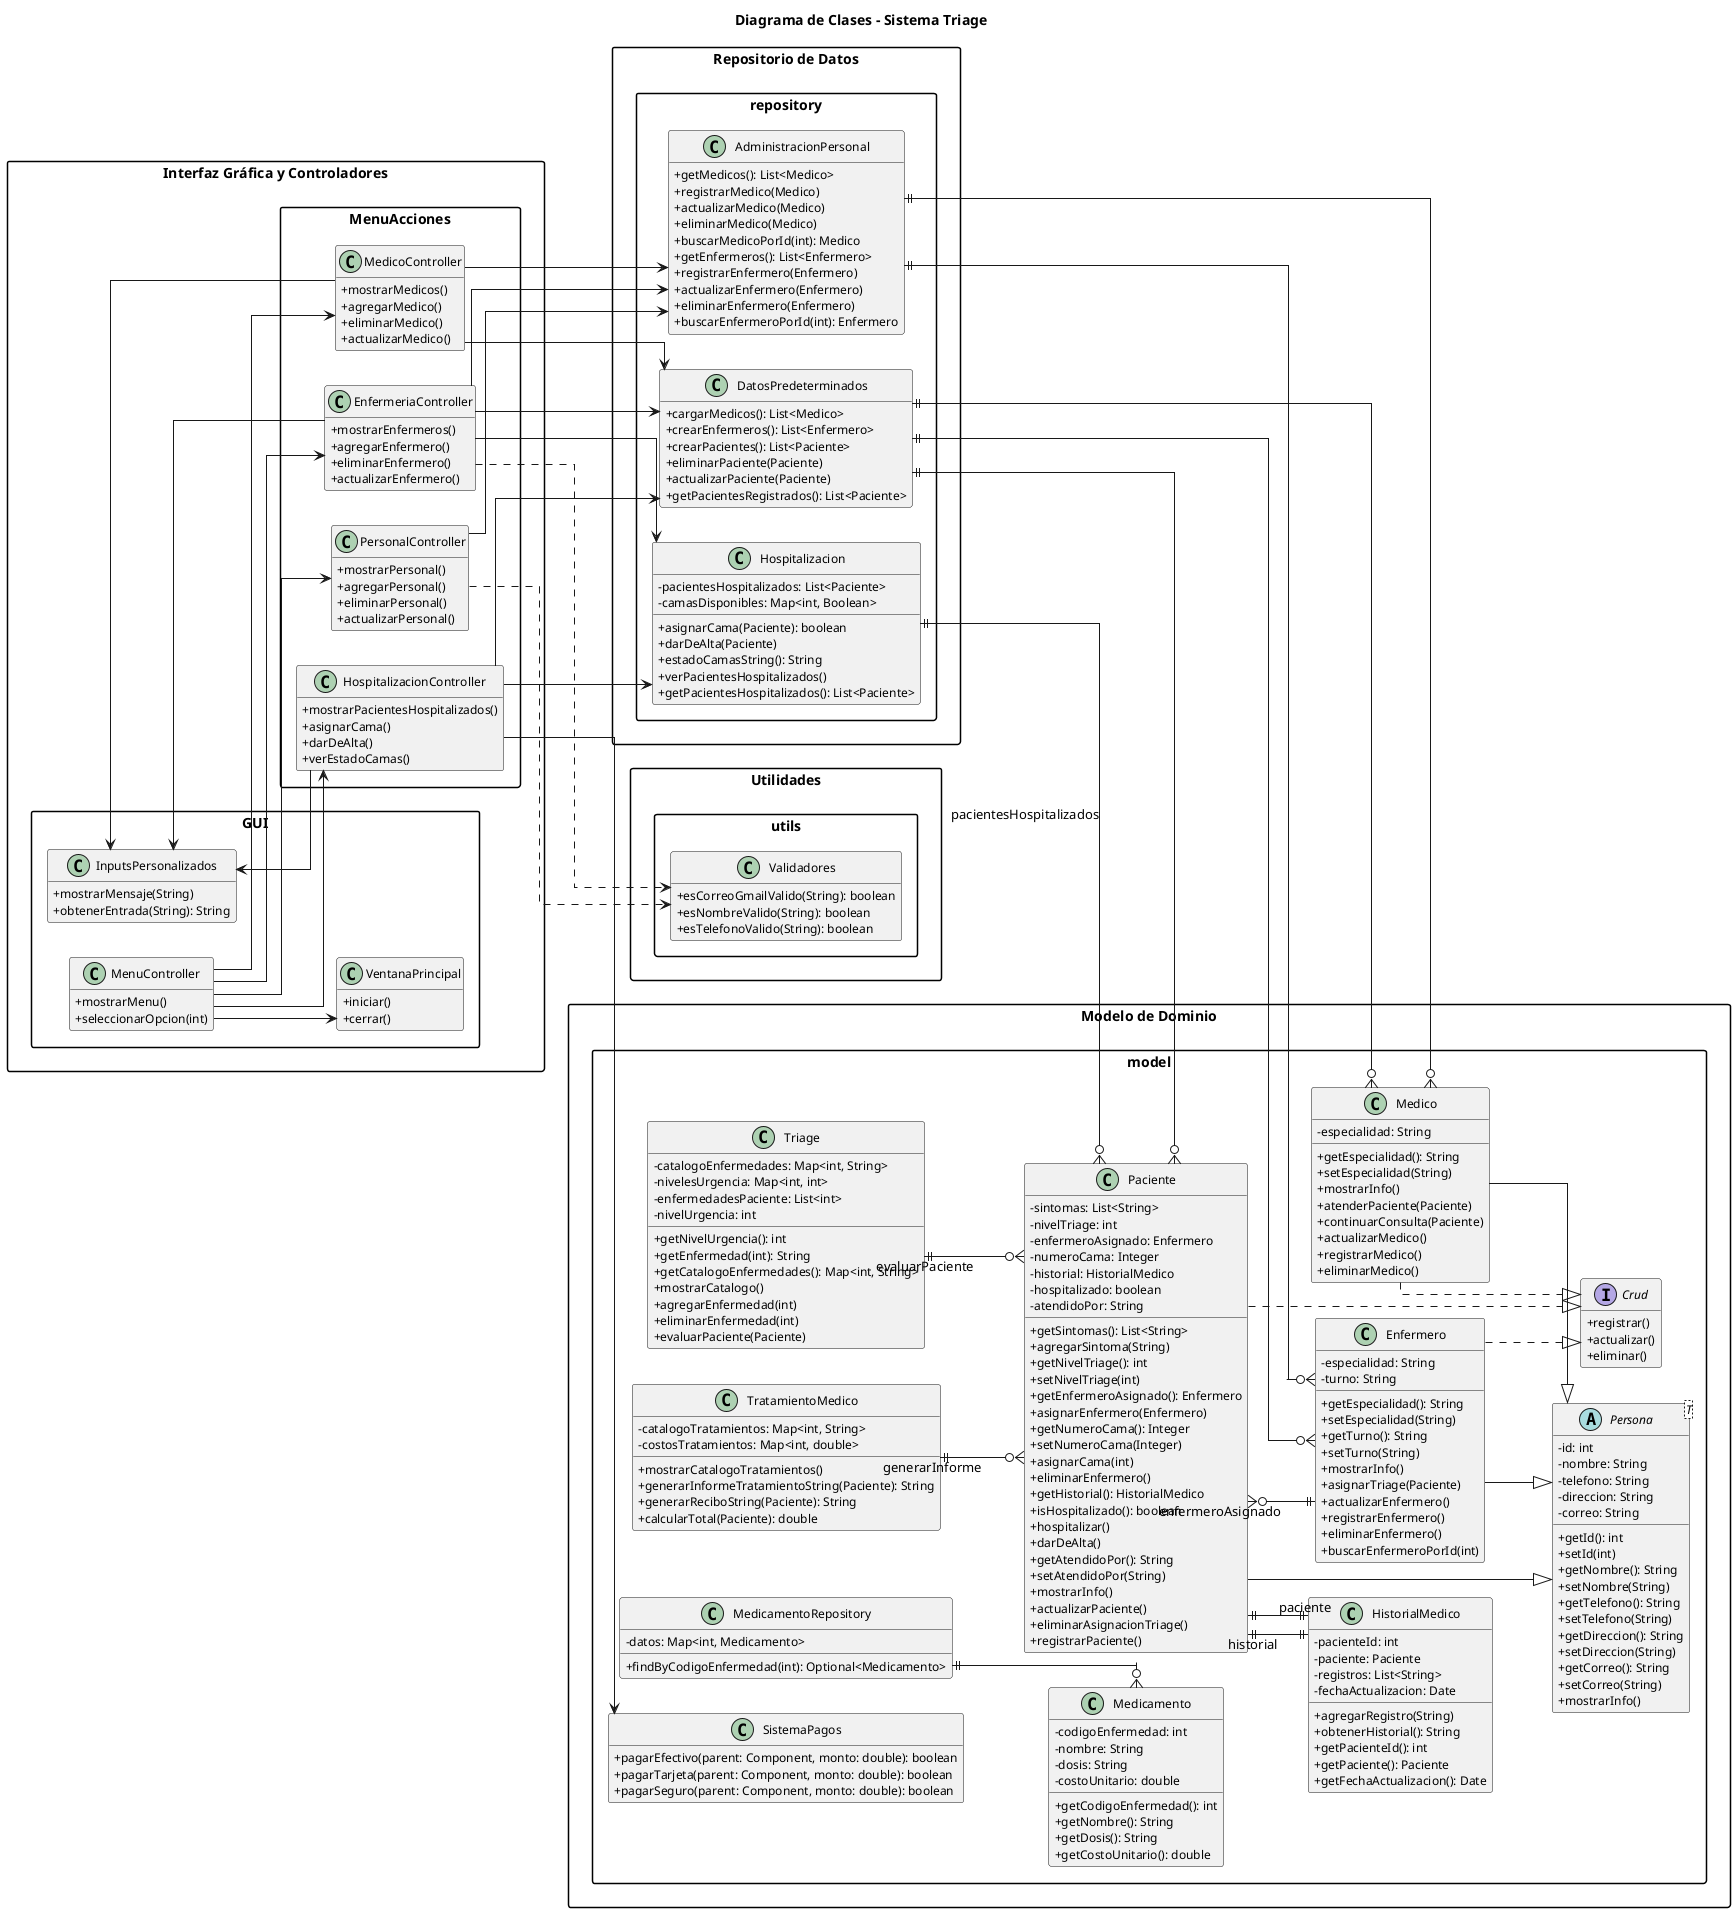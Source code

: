@startuml
left to right direction
skinparam packageStyle rectangle
skinparam classAttributeIconSize 0
skinparam classFontSize 13
skinparam classAttributeFontSize 12
skinparam classOperationFontSize 12
skinparam linetype ortho
hide empty members

title Diagrama de Clases - Sistema Triage

package "Modelo de Dominio" {
    package model {
        abstract class Persona<T> {
            - id: int
            - nombre: String
            - telefono: String
            - direccion: String
            - correo: String
            + getId(): int
            + setId(int)
            + getNombre(): String
            + setNombre(String)
            + getTelefono(): String
            + setTelefono(String)
            + getDireccion(): String
            + setDireccion(String)
            + getCorreo(): String
            + setCorreo(String)
            + mostrarInfo()
        }

        class Paciente {
            - sintomas: List<String>
            - nivelTriage: int
            - enfermeroAsignado: Enfermero
            - numeroCama: Integer
            - historial: HistorialMedico
            - hospitalizado: boolean
            - atendidoPor: String
            + getSintomas(): List<String>
            + agregarSintoma(String)
            + getNivelTriage(): int
            + setNivelTriage(int)
            + getEnfermeroAsignado(): Enfermero
            + asignarEnfermero(Enfermero)
            + getNumeroCama(): Integer
            + setNumeroCama(Integer)
            + asignarCama(int)
            + eliminarEnfermero()
            + getHistorial(): HistorialMedico
            + isHospitalizado(): boolean
            + hospitalizar()
            + darDeAlta()
            + getAtendidoPor(): String
            + setAtendidoPor(String)
            + mostrarInfo()
            + actualizarPaciente()
            + eliminarAsignacionTriage()
            + registrarPaciente()
        }

        class Medico {
            - especialidad: String
            + getEspecialidad(): String
            + setEspecialidad(String)
            + mostrarInfo()
            + atenderPaciente(Paciente)
            + continuarConsulta(Paciente)
            + actualizarMedico()
            + registrarMedico()
            + eliminarMedico()
        }

        class Enfermero {
            - especialidad: String
            - turno: String
            + getEspecialidad(): String
            + setEspecialidad(String)
            + getTurno(): String
            + setTurno(String)
            + mostrarInfo()
            + asignarTriage(Paciente)
            + actualizarEnfermero()
            + registrarEnfermero()
            + eliminarEnfermero()
            + buscarEnfermeroPorId(int)
        }

        class HistorialMedico {
            - pacienteId: int
            - paciente: Paciente
            - registros: List<String>
            - fechaActualizacion: Date
            + agregarRegistro(String)
            + obtenerHistorial(): String
            + getPacienteId(): int
            + getPaciente(): Paciente
            + getFechaActualizacion(): Date
        }

        class Triage {
            - catalogoEnfermedades: Map<int, String>
            - nivelesUrgencia: Map<int, int>
            - enfermedadesPaciente: List<int>
            - nivelUrgencia: int
            + getNivelUrgencia(): int
            + getEnfermedad(int): String
            + getCatalogoEnfermedades(): Map<int, String>
            + mostrarCatalogo()
            + agregarEnfermedad(int)
            + eliminarEnfermedad(int)
            + evaluarPaciente(Paciente)
        }

        class TratamientoMedico {
            - catalogoTratamientos: Map<int, String>
            - costosTratamientos: Map<int, double>
            + mostrarCatalogoTratamientos()
            + generarInformeTratamientoString(Paciente): String
            + generarReciboString(Paciente): String
            + calcularTotal(Paciente): double
        }

        class Medicamento {
            - codigoEnfermedad: int
            - nombre: String
            - dosis: String
            - costoUnitario: double
            + getCodigoEnfermedad(): int
            + getNombre(): String
            + getDosis(): String
            + getCostoUnitario(): double
        }

        class MedicamentoRepository {
            - datos: Map<int, Medicamento>
            + findByCodigoEnfermedad(int): Optional<Medicamento>
        }

        class SistemaPagos {
            + pagarEfectivo(parent: Component, monto: double): boolean
            + pagarTarjeta(parent: Component, monto: double): boolean
            + pagarSeguro(parent: Component, monto: double): boolean
        }

        interface Crud {
            + registrar()
            + actualizar()
            + eliminar()
        }
        
    }
}

package "Interfaz Gráfica y Controladores" {
    package GUI {
        class InputsPersonalizados {
            + mostrarMensaje(String)
            + obtenerEntrada(String): String
        }
        class MenuController {
            + mostrarMenu()
            + seleccionarOpcion(int)
        }
        class VentanaPrincipal {
            + iniciar()
            + cerrar()
        }
    }

    package "MenuAcciones" {
        class PersonalController {
            + mostrarPersonal()
            + agregarPersonal()
            + eliminarPersonal()
            + actualizarPersonal()
        }
        class MedicoController {
            + mostrarMedicos()
            + agregarMedico()
            + eliminarMedico()
            + actualizarMedico()
        }
        class EnfermeriaController {
            + mostrarEnfermeros()
            + agregarEnfermero()
            + eliminarEnfermero()
            + actualizarEnfermero()
        }
        class HospitalizacionController {
            + mostrarPacientesHospitalizados()
            + asignarCama()
            + darDeAlta()
            + verEstadoCamas()
        }
    }
}

package "Repositorio de Datos" {
    package repository {
        class AdministracionPersonal {
            + getMedicos(): List<Medico>
            + registrarMedico(Medico)
            + actualizarMedico(Medico)
            + eliminarMedico(Medico)
            + buscarMedicoPorId(int): Medico
            + getEnfermeros(): List<Enfermero>
            + registrarEnfermero(Enfermero)
            + actualizarEnfermero(Enfermero)
            + eliminarEnfermero(Enfermero)
            + buscarEnfermeroPorId(int): Enfermero
        }
        class DatosPredeterminados {
            + cargarMedicos(): List<Medico>
            + crearEnfermeros(): List<Enfermero>
            + crearPacientes(): List<Paciente>
            + eliminarPaciente(Paciente)
            + actualizarPaciente(Paciente)
            + getPacientesRegistrados(): List<Paciente>
        }
        class Hospitalizacion {
            - pacientesHospitalizados: List<Paciente>
            - camasDisponibles: Map<int, Boolean>
            + asignarCama(Paciente): boolean
            + darDeAlta(Paciente)
            + estadoCamasString(): String
            + verPacientesHospitalizados()
            + getPacientesHospitalizados(): List<Paciente>
        }
    }
}

package "Utilidades" {
    package utils {
        class Validadores {
            + esCorreoGmailValido(String): boolean
            + esNombreValido(String): boolean
            + esTelefonoValido(String): boolean
        }
    }
}

' Relaciones de herencia
Paciente --|> Persona
Medico --|> Persona
Enfermero --|> Persona

' Relaciones de implementación de interfaces
Paciente ..|> Crud

Medico ..|> Crud


Enfermero ..|> Crud


' Relaciones de asociación
Paciente ||--|| HistorialMedico : historial
Paciente }o--|| Enfermero : enfermeroAsignado

HistorialMedico ||--|| Paciente : paciente

Triage ||--o{ Paciente : evaluarPaciente
TratamientoMedico ||--o{ Paciente : generarInforme

AdministracionPersonal ||--o{ Medico
AdministracionPersonal ||--o{ Enfermero
DatosPredeterminados ||--o{ Paciente
DatosPredeterminados ||--o{ Medico
DatosPredeterminados ||--o{ Enfermero

Hospitalizacion ||--o{ Paciente : pacientesHospitalizados

MedicamentoRepository ||--o{ Medicamento

' Relaciones de controladores
MenuController --> VentanaPrincipal
MenuController --> PersonalController
MenuController --> MedicoController
MenuController --> EnfermeriaController
MenuController --> HospitalizacionController

PersonalController --> AdministracionPersonal
MedicoController --> AdministracionPersonal
MedicoController --> DatosPredeterminados
MedicoController --> InputsPersonalizados
EnfermeriaController --> AdministracionPersonal
EnfermeriaController --> DatosPredeterminados
EnfermeriaController --> Hospitalizacion
EnfermeriaController --> InputsPersonalizados
HospitalizacionController --> DatosPredeterminados
HospitalizacionController --> Hospitalizacion
HospitalizacionController --> InputsPersonalizados
HospitalizacionController --> SistemaPagos

PersonalController ..> Validadores
EnfermeriaController ..> Validadores

@enduml